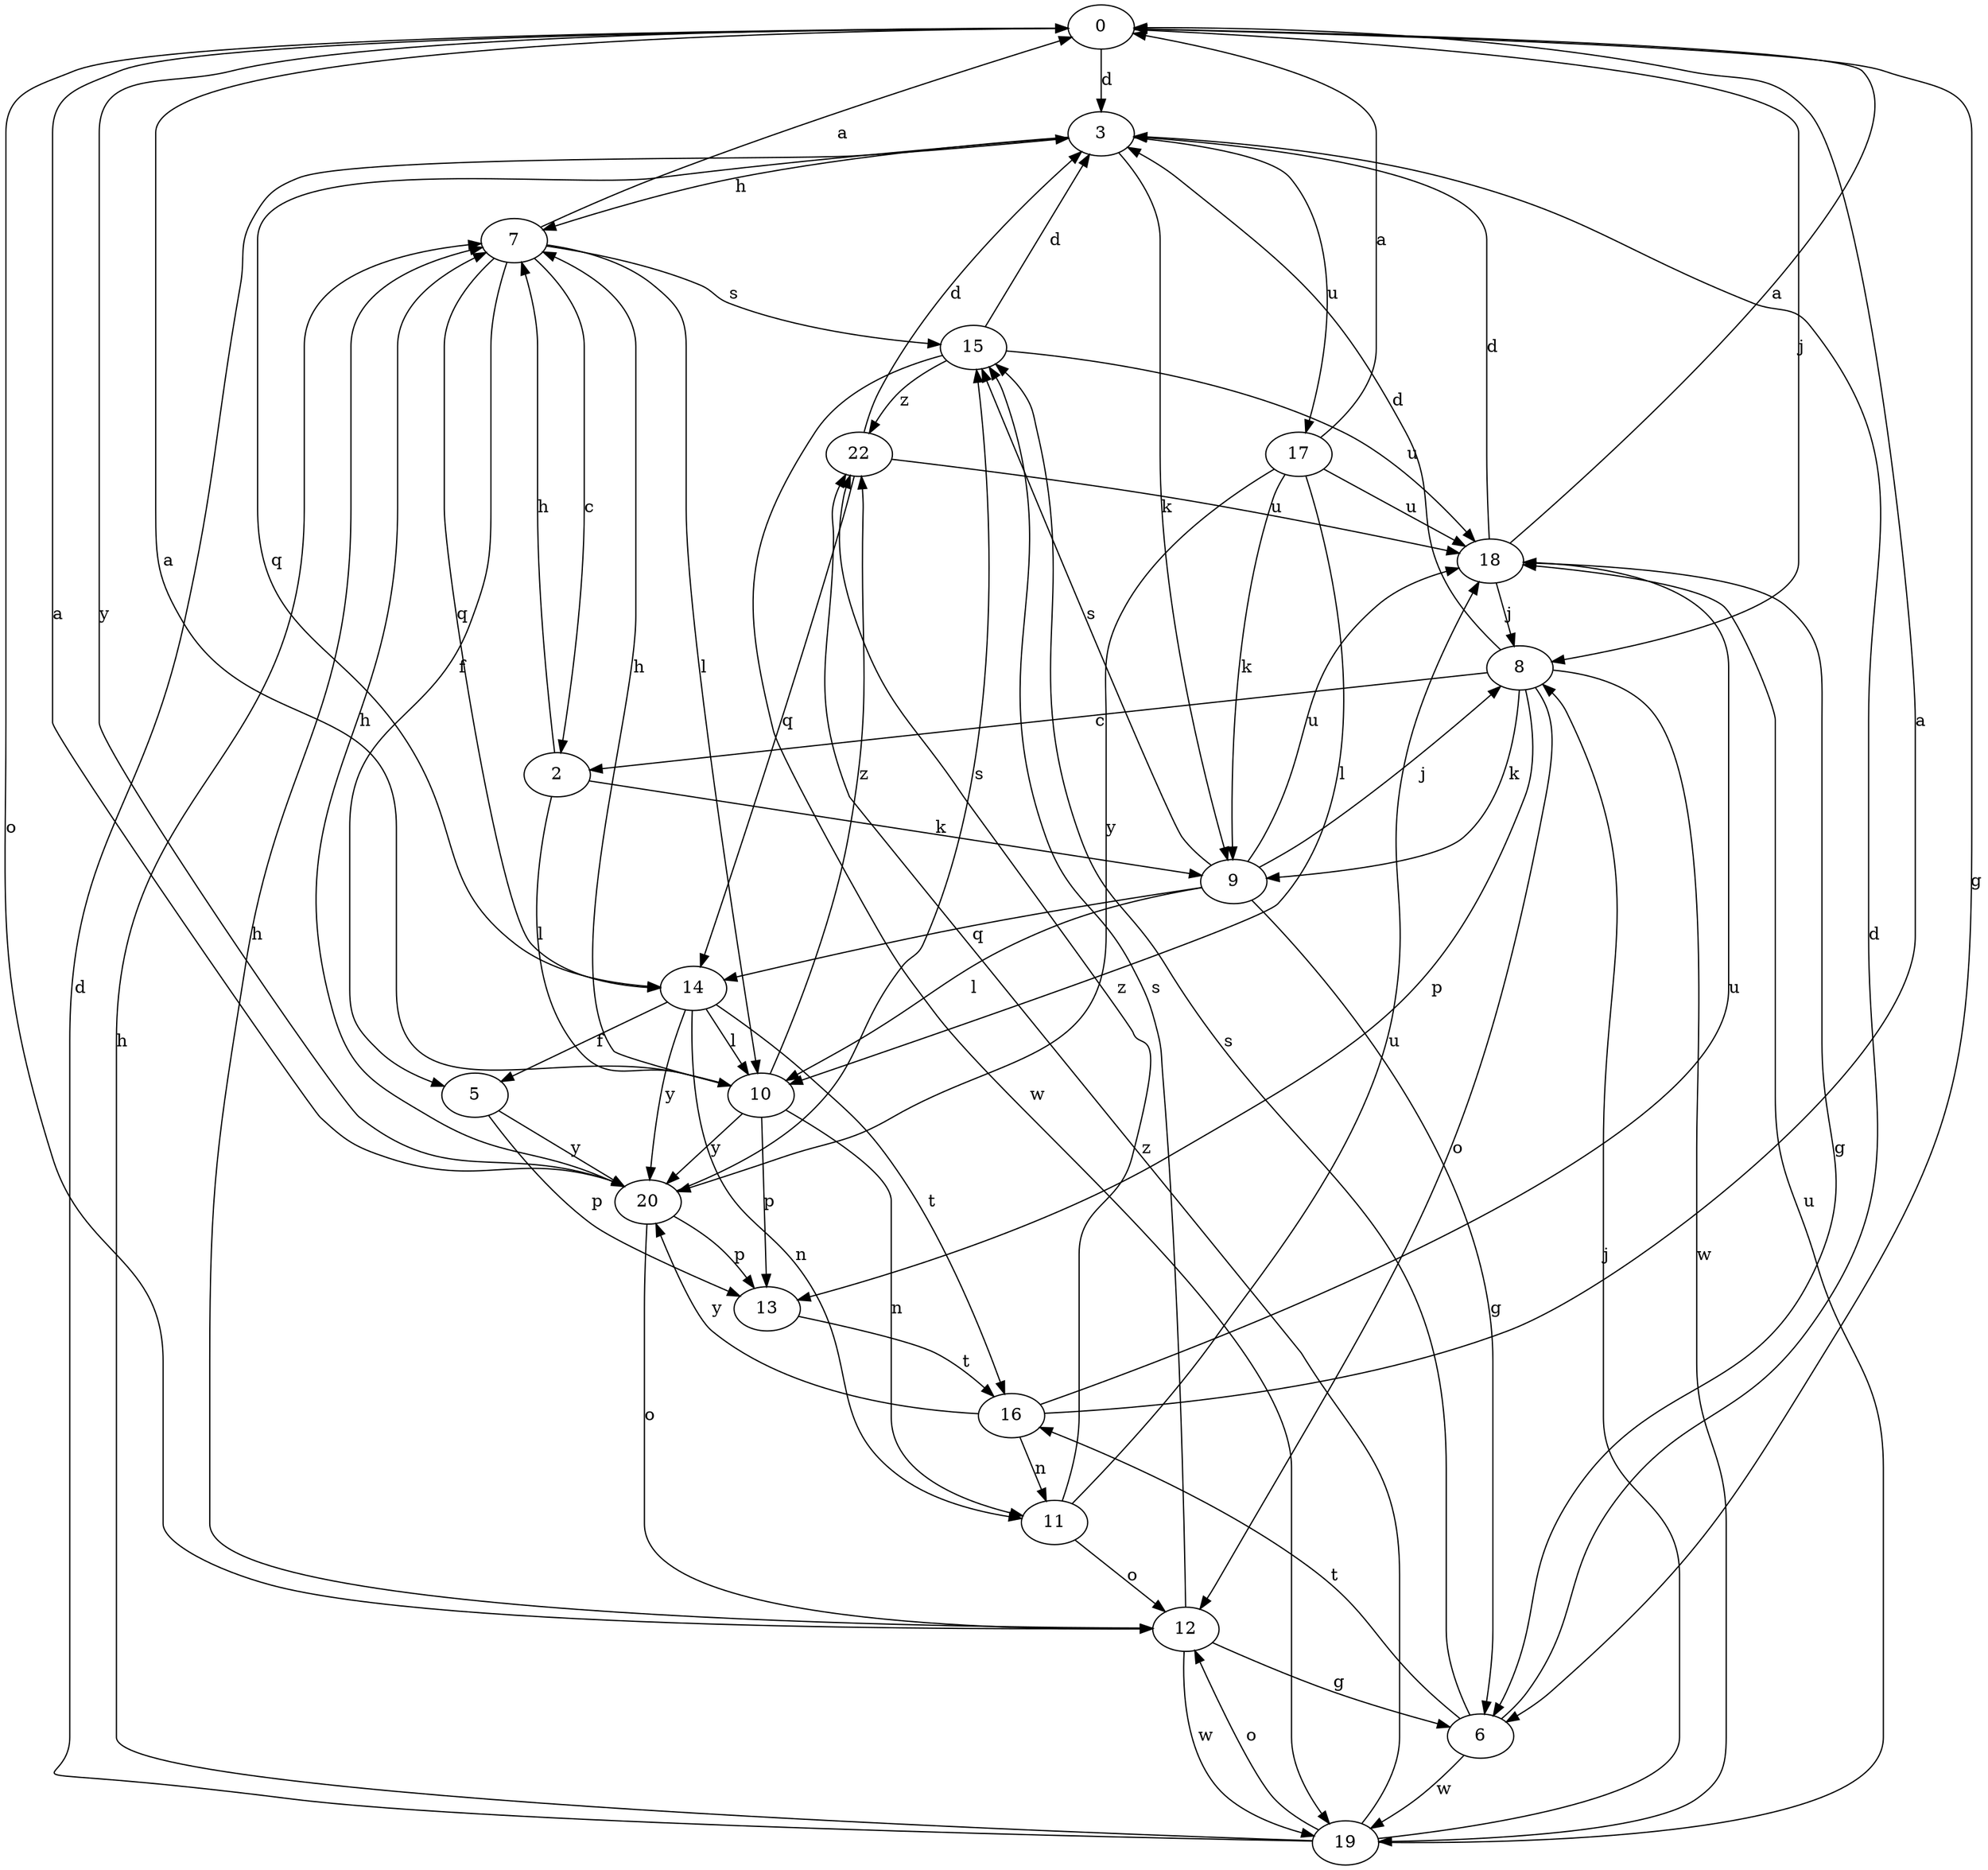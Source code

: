 strict digraph  {
0;
2;
3;
5;
6;
7;
8;
9;
10;
11;
12;
13;
14;
15;
16;
17;
18;
19;
20;
22;
0 -> 3  [label=d];
0 -> 6  [label=g];
0 -> 8  [label=j];
0 -> 12  [label=o];
0 -> 20  [label=y];
2 -> 7  [label=h];
2 -> 9  [label=k];
2 -> 10  [label=l];
3 -> 7  [label=h];
3 -> 9  [label=k];
3 -> 14  [label=q];
3 -> 17  [label=u];
5 -> 13  [label=p];
5 -> 20  [label=y];
6 -> 3  [label=d];
6 -> 15  [label=s];
6 -> 16  [label=t];
6 -> 19  [label=w];
7 -> 0  [label=a];
7 -> 2  [label=c];
7 -> 5  [label=f];
7 -> 10  [label=l];
7 -> 14  [label=q];
7 -> 15  [label=s];
8 -> 2  [label=c];
8 -> 3  [label=d];
8 -> 9  [label=k];
8 -> 12  [label=o];
8 -> 13  [label=p];
8 -> 19  [label=w];
9 -> 6  [label=g];
9 -> 8  [label=j];
9 -> 10  [label=l];
9 -> 14  [label=q];
9 -> 15  [label=s];
9 -> 18  [label=u];
10 -> 0  [label=a];
10 -> 7  [label=h];
10 -> 11  [label=n];
10 -> 13  [label=p];
10 -> 20  [label=y];
10 -> 22  [label=z];
11 -> 12  [label=o];
11 -> 18  [label=u];
11 -> 22  [label=z];
12 -> 6  [label=g];
12 -> 7  [label=h];
12 -> 15  [label=s];
12 -> 19  [label=w];
13 -> 16  [label=t];
14 -> 5  [label=f];
14 -> 10  [label=l];
14 -> 11  [label=n];
14 -> 16  [label=t];
14 -> 20  [label=y];
15 -> 3  [label=d];
15 -> 18  [label=u];
15 -> 19  [label=w];
15 -> 22  [label=z];
16 -> 0  [label=a];
16 -> 11  [label=n];
16 -> 18  [label=u];
16 -> 20  [label=y];
17 -> 0  [label=a];
17 -> 9  [label=k];
17 -> 10  [label=l];
17 -> 18  [label=u];
17 -> 20  [label=y];
18 -> 0  [label=a];
18 -> 3  [label=d];
18 -> 6  [label=g];
18 -> 8  [label=j];
19 -> 3  [label=d];
19 -> 7  [label=h];
19 -> 8  [label=j];
19 -> 12  [label=o];
19 -> 18  [label=u];
19 -> 22  [label=z];
20 -> 0  [label=a];
20 -> 7  [label=h];
20 -> 12  [label=o];
20 -> 13  [label=p];
20 -> 15  [label=s];
22 -> 3  [label=d];
22 -> 14  [label=q];
22 -> 18  [label=u];
}
